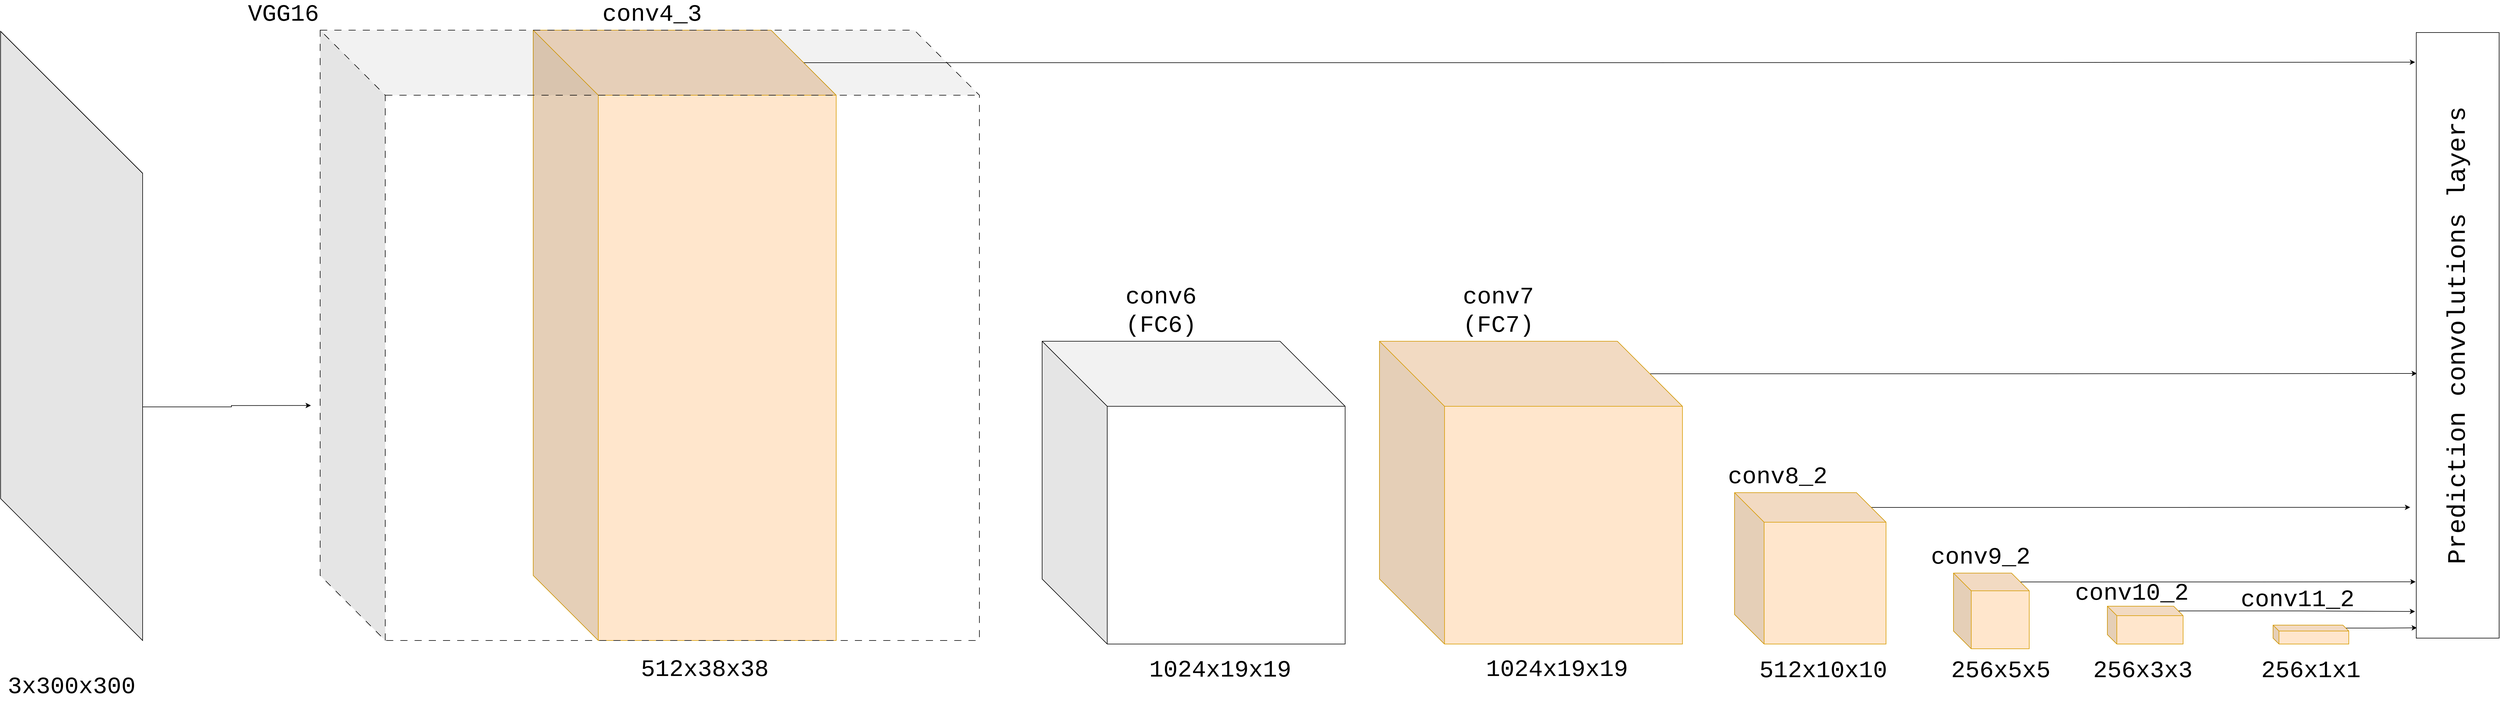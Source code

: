 <mxfile version="21.6.1" type="device">
  <diagram name="Page-1" id="9k9-6IiNouOBaRwhd7dO">
    <mxGraphModel dx="9242" dy="3660" grid="1" gridSize="10" guides="1" tooltips="1" connect="1" arrows="1" fold="1" page="1" pageScale="1" pageWidth="850" pageHeight="1100" math="0" shadow="0">
      <root>
        <mxCell id="0" />
        <mxCell id="1" parent="0" />
        <mxCell id="1WUHZMDPjOboIiei4zQ5-61" style="edgeStyle=orthogonalEdgeStyle;rounded=0;orthogonalLoop=1;jettySize=auto;html=1;exitX=0;exitY=0;exitDx=240;exitDy=635;exitPerimeter=0;entryX=-0.014;entryY=0.615;entryDx=0;entryDy=0;entryPerimeter=0;fontFamily=Verdana;fontSize=12;fontColor=default;" edge="1" parent="1" source="1WUHZMDPjOboIiei4zQ5-5" target="1WUHZMDPjOboIiei4zQ5-8">
          <mxGeometry relative="1" as="geometry" />
        </mxCell>
        <mxCell id="1WUHZMDPjOboIiei4zQ5-5" value="&lt;br style=&quot;font-size: 40px;&quot;&gt;3x300x300" style="shape=cube;whiteSpace=wrap;html=1;boundedLbl=1;backgroundOutline=1;darkOpacity=0.05;darkOpacity2=0.1;flipV=1;flipH=1;direction=west;size=300;fontFamily=Courier New;fontStyle=0;align=center;verticalAlign=top;labelPosition=center;verticalLabelPosition=bottom;horizontal=1;textDirection=ltr;fontSize=40;" vertex="1" parent="1">
          <mxGeometry x="-3730" y="-884" width="240" height="1030" as="geometry" />
        </mxCell>
        <mxCell id="1WUHZMDPjOboIiei4zQ5-82" style="edgeStyle=orthogonalEdgeStyle;rounded=0;orthogonalLoop=1;jettySize=auto;html=1;exitX=0;exitY=0;exitDx=457;exitDy=55;exitPerimeter=0;entryX=0.049;entryY=1.014;entryDx=0;entryDy=0;entryPerimeter=0;" edge="1" parent="1" source="1WUHZMDPjOboIiei4zQ5-13" target="1WUHZMDPjOboIiei4zQ5-30">
          <mxGeometry relative="1" as="geometry" />
        </mxCell>
        <mxCell id="1WUHZMDPjOboIiei4zQ5-13" value="conv4_3&lt;br style=&quot;font-size: 40px;&quot;&gt;" style="shape=cube;boundedLbl=1;backgroundOutline=1;darkOpacity=0.05;darkOpacity2=0.1;flipV=1;flipH=1;direction=west;size=110;fontFamily=Courier New;fontStyle=0;align=center;verticalAlign=bottom;labelPosition=center;verticalLabelPosition=top;horizontal=1;shadow=0;comic=0;fillColor=#ffe6cc;strokeColor=#d79b00;labelBackgroundColor=none;labelBorderColor=none;whiteSpace=wrap;html=1;spacingTop=11;spacingLeft=-95;spacingRight=15;fontSize=40;" vertex="1" parent="1">
          <mxGeometry x="-2830" y="-886" width="512" height="1032" as="geometry" />
        </mxCell>
        <mxCell id="1WUHZMDPjOboIiei4zQ5-8" value="VGG16&lt;font style=&quot;font-size: 40px;&quot;&gt;&lt;br style=&quot;font-size: 40px;&quot;&gt;&lt;/font&gt;" style="shape=cube;whiteSpace=wrap;html=1;boundedLbl=1;backgroundOutline=1;darkOpacity=0.05;darkOpacity2=0.1;flipV=1;flipH=1;direction=west;size=110;fontFamily=Courier New;fontStyle=0;align=right;verticalAlign=bottom;labelPosition=left;verticalLabelPosition=top;horizontal=1;textDirection=ltr;shadow=0;comic=0;fontSize=40;dashed=1;dashPattern=12 12;fillColor=none;strokeColor=#000000;" vertex="1" parent="1">
          <mxGeometry x="-3190" y="-886" width="1114" height="1032" as="geometry" />
        </mxCell>
        <mxCell id="1WUHZMDPjOboIiei4zQ5-81" style="edgeStyle=orthogonalEdgeStyle;rounded=0;orthogonalLoop=1;jettySize=auto;html=1;exitX=0;exitY=0;exitDx=120;exitDy=8;exitPerimeter=0;entryX=0.956;entryY=1.014;entryDx=0;entryDy=0;entryPerimeter=0;" edge="1" parent="1" source="1WUHZMDPjOboIiei4zQ5-18" target="1WUHZMDPjOboIiei4zQ5-30">
          <mxGeometry relative="1" as="geometry" />
        </mxCell>
        <mxCell id="1WUHZMDPjOboIiei4zQ5-18" value="conv10_2" style="shape=cube;boundedLbl=1;backgroundOutline=1;darkOpacity=0.05;darkOpacity2=0.1;flipV=1;flipH=1;direction=west;size=16;fontFamily=Courier New;fontStyle=0;align=center;verticalAlign=bottom;labelPosition=center;verticalLabelPosition=top;horizontal=1;shadow=0;comic=0;labelBackgroundColor=none;labelBorderColor=none;whiteSpace=wrap;html=1;spacingTop=11;spacingLeft=-95;spacingRight=-50;fontSize=40;fillColor=#ffe6cc;strokeColor=#d79b00;spacingBottom=-5;" vertex="1" parent="1">
          <mxGeometry x="-170" y="88" width="128" height="64" as="geometry" />
        </mxCell>
        <mxCell id="1WUHZMDPjOboIiei4zQ5-78" style="edgeStyle=orthogonalEdgeStyle;rounded=0;orthogonalLoop=1;jettySize=auto;html=1;exitX=0;exitY=0;exitDx=231;exitDy=25;exitPerimeter=0;entryX=0.784;entryY=1.073;entryDx=0;entryDy=0;entryPerimeter=0;" edge="1" parent="1" source="1WUHZMDPjOboIiei4zQ5-21" target="1WUHZMDPjOboIiei4zQ5-30">
          <mxGeometry relative="1" as="geometry" />
        </mxCell>
        <mxCell id="1WUHZMDPjOboIiei4zQ5-21" value="conv8_2" style="shape=cube;boundedLbl=1;backgroundOutline=1;darkOpacity=0.05;darkOpacity2=0.1;flipV=1;flipH=1;direction=west;size=50;fontFamily=Courier New;fontStyle=0;align=center;verticalAlign=bottom;labelPosition=center;verticalLabelPosition=top;horizontal=1;shadow=0;comic=0;labelBackgroundColor=none;labelBorderColor=none;whiteSpace=wrap;html=1;spacingTop=11;spacingLeft=-95;spacingRight=15;fontSize=40;fillColor=#ffe6cc;strokeColor=#d79b00;" vertex="1" parent="1">
          <mxGeometry x="-800" y="-104" width="256" height="256" as="geometry" />
        </mxCell>
        <mxCell id="1WUHZMDPjOboIiei4zQ5-77" style="edgeStyle=orthogonalEdgeStyle;rounded=0;orthogonalLoop=1;jettySize=auto;html=1;exitX=0;exitY=0;exitDx=457;exitDy=55;exitPerimeter=0;entryX=0.563;entryY=0.992;entryDx=0;entryDy=0;entryPerimeter=0;" edge="1" parent="1" source="1WUHZMDPjOboIiei4zQ5-22" target="1WUHZMDPjOboIiei4zQ5-30">
          <mxGeometry relative="1" as="geometry" />
        </mxCell>
        <mxCell id="1WUHZMDPjOboIiei4zQ5-22" value="conv7&lt;br&gt;(FC7)" style="shape=cube;boundedLbl=1;backgroundOutline=1;darkOpacity=0.05;darkOpacity2=0.1;flipV=1;flipH=1;direction=west;size=110;fontFamily=Courier New;fontStyle=0;align=center;verticalAlign=bottom;labelPosition=center;verticalLabelPosition=top;horizontal=1;shadow=0;comic=0;labelBackgroundColor=none;labelBorderColor=none;whiteSpace=wrap;html=1;spacingTop=11;spacingLeft=-95;spacingRight=15;fontSize=40;fillColor=#ffe6cc;strokeColor=#d79b00;" vertex="1" parent="1">
          <mxGeometry x="-1400" y="-360" width="512" height="512" as="geometry" />
        </mxCell>
        <mxCell id="1WUHZMDPjOboIiei4zQ5-80" style="edgeStyle=orthogonalEdgeStyle;rounded=0;orthogonalLoop=1;jettySize=auto;html=1;exitX=0;exitY=0;exitDx=123;exitDy=5;exitPerimeter=0;entryX=0.983;entryY=0.992;entryDx=0;entryDy=0;entryPerimeter=0;" edge="1" parent="1" source="1WUHZMDPjOboIiei4zQ5-23" target="1WUHZMDPjOboIiei4zQ5-30">
          <mxGeometry relative="1" as="geometry" />
        </mxCell>
        <mxCell id="1WUHZMDPjOboIiei4zQ5-23" value="conv11_2" style="shape=cube;boundedLbl=1;backgroundOutline=1;darkOpacity=0.05;darkOpacity2=0.1;flipV=1;flipH=1;direction=west;size=10;fontFamily=Courier New;fontStyle=0;align=center;verticalAlign=bottom;labelPosition=center;verticalLabelPosition=top;horizontal=1;shadow=0;comic=0;labelBackgroundColor=none;labelBorderColor=none;whiteSpace=wrap;html=1;spacingTop=11;spacingLeft=-95;spacingRight=-50;fontSize=40;fillColor=#ffe6cc;strokeColor=#d79b00;spacingBottom=16;" vertex="1" parent="1">
          <mxGeometry x="110" y="120" width="128" height="32" as="geometry" />
        </mxCell>
        <mxCell id="1WUHZMDPjOboIiei4zQ5-79" style="edgeStyle=orthogonalEdgeStyle;rounded=0;orthogonalLoop=1;jettySize=auto;html=1;exitX=0;exitY=0;exitDx=113;exitDy=15;exitPerimeter=0;entryX=0.907;entryY=1.008;entryDx=0;entryDy=0;entryPerimeter=0;" edge="1" parent="1" source="1WUHZMDPjOboIiei4zQ5-24" target="1WUHZMDPjOboIiei4zQ5-30">
          <mxGeometry relative="1" as="geometry" />
        </mxCell>
        <mxCell id="1WUHZMDPjOboIiei4zQ5-24" value="conv9_2" style="shape=cube;boundedLbl=1;backgroundOutline=1;darkOpacity=0.05;darkOpacity2=0.1;flipV=1;flipH=1;direction=west;size=30;fontFamily=Courier New;fontStyle=0;align=center;verticalAlign=bottom;labelPosition=center;verticalLabelPosition=top;horizontal=1;shadow=0;comic=0;labelBackgroundColor=none;labelBorderColor=none;whiteSpace=wrap;html=1;spacingTop=11;spacingLeft=-86;spacingRight=-50;fontSize=40;fillColor=#ffe6cc;strokeColor=#d79b00;" vertex="1" parent="1">
          <mxGeometry x="-430" y="32" width="128" height="128" as="geometry" />
        </mxCell>
        <mxCell id="1WUHZMDPjOboIiei4zQ5-30" value="&lt;font style=&quot;font-size: 43px;&quot;&gt;Prediction convolutions layers&lt;/font&gt;" style="rounded=0;whiteSpace=wrap;html=1;shadow=0;comic=0;fontFamily=Courier New;fontSize=29;fontStyle=0;labelBorderColor=none;direction=west;rotation=-90;labelBackgroundColor=none;align=center;" vertex="1" parent="1">
          <mxGeometry x="-90" y="-440" width="1024" height="140" as="geometry" />
        </mxCell>
        <mxCell id="1WUHZMDPjOboIiei4zQ5-63" value="512x38x38" style="text;strokeColor=none;align=center;fillColor=none;html=1;verticalAlign=middle;whiteSpace=wrap;rounded=0;fontSize=40;fontFamily=Courier New;fontColor=default;" vertex="1" parent="1">
          <mxGeometry x="-2570" y="180" width="60" height="30" as="geometry" />
        </mxCell>
        <mxCell id="1WUHZMDPjOboIiei4zQ5-64" value="1024x19x19" style="text;strokeColor=none;align=center;fillColor=none;html=1;verticalAlign=middle;whiteSpace=wrap;rounded=0;fontSize=40;fontFamily=Courier New;fontColor=default;" vertex="1" parent="1">
          <mxGeometry x="-1670" y="150" width="2" height="92" as="geometry" />
        </mxCell>
        <mxCell id="1WUHZMDPjOboIiei4zQ5-65" value="1024x19x19" style="text;strokeColor=none;align=center;fillColor=none;html=1;verticalAlign=middle;whiteSpace=wrap;rounded=0;fontSize=40;fontFamily=Courier New;fontColor=default;" vertex="1" parent="1">
          <mxGeometry x="-1130" y="180" width="60" height="30" as="geometry" />
        </mxCell>
        <mxCell id="1WUHZMDPjOboIiei4zQ5-66" value="512x10x10" style="text;strokeColor=none;align=center;fillColor=none;html=1;verticalAlign=middle;whiteSpace=wrap;rounded=0;fontSize=40;fontFamily=Courier New;fontColor=default;" vertex="1" parent="1">
          <mxGeometry x="-680" y="182" width="60" height="30" as="geometry" />
        </mxCell>
        <mxCell id="1WUHZMDPjOboIiei4zQ5-70" value="256x5x5" style="text;strokeColor=none;align=center;fillColor=none;html=1;verticalAlign=middle;whiteSpace=wrap;rounded=0;fontSize=40;fontFamily=Courier New;fontColor=default;" vertex="1" parent="1">
          <mxGeometry x="-380" y="182" width="60" height="30" as="geometry" />
        </mxCell>
        <mxCell id="1WUHZMDPjOboIiei4zQ5-71" value="256x3x3" style="text;strokeColor=none;align=center;fillColor=none;html=1;verticalAlign=middle;whiteSpace=wrap;rounded=0;fontSize=40;fontFamily=Courier New;fontColor=default;" vertex="1" parent="1">
          <mxGeometry x="-140" y="182" width="60" height="30" as="geometry" />
        </mxCell>
        <mxCell id="1WUHZMDPjOboIiei4zQ5-73" value="256x1x1" style="text;strokeColor=none;align=center;fillColor=none;html=1;verticalAlign=middle;whiteSpace=wrap;rounded=0;fontSize=40;fontFamily=Courier New;fontColor=default;" vertex="1" parent="1">
          <mxGeometry x="144" y="182" width="60" height="30" as="geometry" />
        </mxCell>
        <mxCell id="1WUHZMDPjOboIiei4zQ5-17" value="conv6&lt;br style=&quot;font-size: 40px;&quot;&gt;(FC6)" style="shape=cube;boundedLbl=1;backgroundOutline=1;darkOpacity=0.05;darkOpacity2=0.1;flipV=1;flipH=1;direction=west;size=110;fontFamily=Courier New;fontStyle=0;align=center;verticalAlign=bottom;labelPosition=center;verticalLabelPosition=top;horizontal=1;shadow=0;comic=0;labelBackgroundColor=none;labelBorderColor=none;whiteSpace=wrap;html=1;spacingTop=11;spacingLeft=-95;spacingRight=15;fontSize=40;fillColor=none;" vertex="1" parent="1">
          <mxGeometry x="-1970" y="-360" width="512" height="512" as="geometry" />
        </mxCell>
      </root>
    </mxGraphModel>
  </diagram>
</mxfile>
